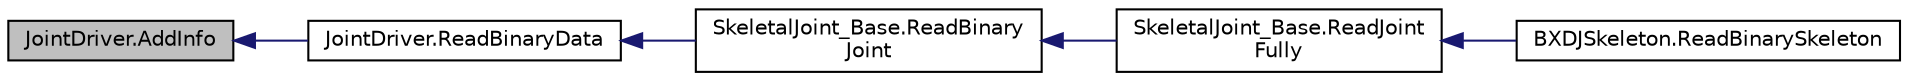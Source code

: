 digraph "JointDriver.AddInfo"
{
  edge [fontname="Helvetica",fontsize="10",labelfontname="Helvetica",labelfontsize="10"];
  node [fontname="Helvetica",fontsize="10",shape=record];
  rankdir="LR";
  Node5 [label="JointDriver.AddInfo",height=0.2,width=0.4,color="black", fillcolor="grey75", style="filled", fontcolor="black"];
  Node5 -> Node6 [dir="back",color="midnightblue",fontsize="10",style="solid"];
  Node6 [label="JointDriver.ReadBinaryData",height=0.2,width=0.4,color="black", fillcolor="white", style="filled",URL="$class_joint_driver.html#a1db6f1668ea9122fb0e5d3f0aaa3f621",tooltip="Reads the binary representation of this driver from the stream. "];
  Node6 -> Node7 [dir="back",color="midnightblue",fontsize="10",style="solid"];
  Node7 [label="SkeletalJoint_Base.ReadBinary\lJoint",height=0.2,width=0.4,color="black", fillcolor="white", style="filled",URL="$class_skeletal_joint___base.html#a7f71e5afc3b791ffed1bd040425737ef",tooltip="Reads the backing information for this joint from the input stream. "];
  Node7 -> Node8 [dir="back",color="midnightblue",fontsize="10",style="solid"];
  Node8 [label="SkeletalJoint_Base.ReadJoint\lFully",height=0.2,width=0.4,color="black", fillcolor="white", style="filled",URL="$class_skeletal_joint___base.html#ae9f8e31a56644eb92cb901a4587a3d24",tooltip="Identifies the type of a joint, creates an instance, and reads that joint from the given input stream..."];
  Node8 -> Node9 [dir="back",color="midnightblue",fontsize="10",style="solid"];
  Node9 [label="BXDJSkeleton.ReadBinarySkeleton",height=0.2,width=0.4,color="black", fillcolor="white", style="filled",URL="$class_b_x_d_j_skeleton.html#aeacead12f7e921a9c77a588773901798",tooltip="Reads the skeleton contained in the BXDJ file specified and returns the root node for that skeleton..."];
}
